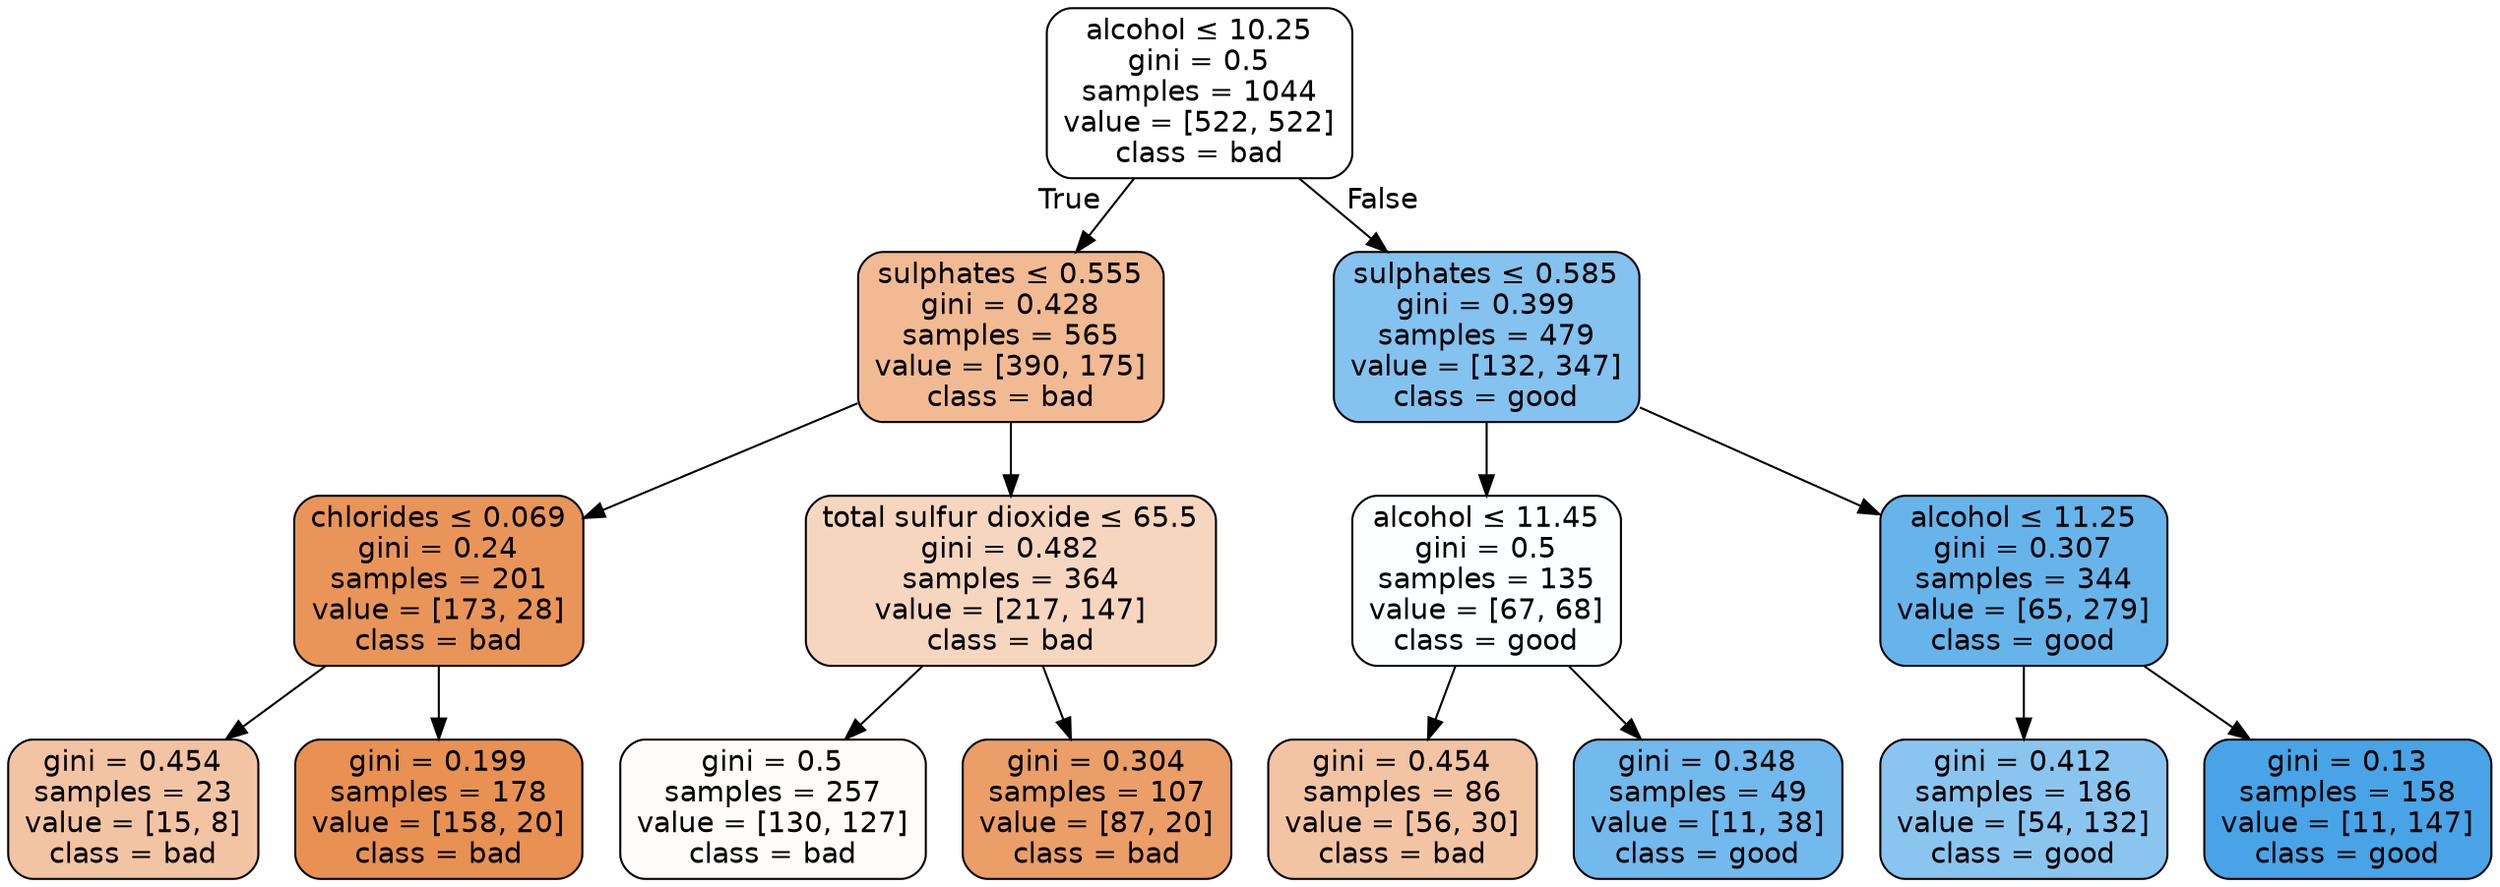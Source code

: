 digraph Tree {
node [shape=box, style="filled, rounded", color="black", fontname="helvetica"] ;
edge [fontname="helvetica"] ;
0 [label=<alcohol &le; 10.25<br/>gini = 0.5<br/>samples = 1044<br/>value = [522, 522]<br/>class = bad>, fillcolor="#ffffff"] ;
1 [label=<sulphates &le; 0.555<br/>gini = 0.428<br/>samples = 565<br/>value = [390, 175]<br/>class = bad>, fillcolor="#f1ba92"] ;
0 -> 1 [labeldistance=2.5, labelangle=45, headlabel="True"] ;
2 [label=<chlorides &le; 0.069<br/>gini = 0.24<br/>samples = 201<br/>value = [173, 28]<br/>class = bad>, fillcolor="#e99559"] ;
1 -> 2 ;
3 [label=<gini = 0.454<br/>samples = 23<br/>value = [15, 8]<br/>class = bad>, fillcolor="#f3c4a3"] ;
2 -> 3 ;
4 [label=<gini = 0.199<br/>samples = 178<br/>value = [158, 20]<br/>class = bad>, fillcolor="#e89152"] ;
2 -> 4 ;
5 [label=<total sulfur dioxide &le; 65.5<br/>gini = 0.482<br/>samples = 364<br/>value = [217, 147]<br/>class = bad>, fillcolor="#f7d6bf"] ;
1 -> 5 ;
6 [label=<gini = 0.5<br/>samples = 257<br/>value = [130, 127]<br/>class = bad>, fillcolor="#fefcfa"] ;
5 -> 6 ;
7 [label=<gini = 0.304<br/>samples = 107<br/>value = [87, 20]<br/>class = bad>, fillcolor="#eb9e67"] ;
5 -> 7 ;
8 [label=<sulphates &le; 0.585<br/>gini = 0.399<br/>samples = 479<br/>value = [132, 347]<br/>class = good>, fillcolor="#84c2ef"] ;
0 -> 8 [labeldistance=2.5, labelangle=-45, headlabel="False"] ;
9 [label=<alcohol &le; 11.45<br/>gini = 0.5<br/>samples = 135<br/>value = [67, 68]<br/>class = good>, fillcolor="#fcfeff"] ;
8 -> 9 ;
10 [label=<gini = 0.454<br/>samples = 86<br/>value = [56, 30]<br/>class = bad>, fillcolor="#f3c4a3"] ;
9 -> 10 ;
11 [label=<gini = 0.348<br/>samples = 49<br/>value = [11, 38]<br/>class = good>, fillcolor="#72b9ed"] ;
9 -> 11 ;
12 [label=<alcohol &le; 11.25<br/>gini = 0.307<br/>samples = 344<br/>value = [65, 279]<br/>class = good>, fillcolor="#67b4eb"] ;
8 -> 12 ;
13 [label=<gini = 0.412<br/>samples = 186<br/>value = [54, 132]<br/>class = good>, fillcolor="#8ac5f0"] ;
12 -> 13 ;
14 [label=<gini = 0.13<br/>samples = 158<br/>value = [11, 147]<br/>class = good>, fillcolor="#48a4e7"] ;
12 -> 14 ;
}
